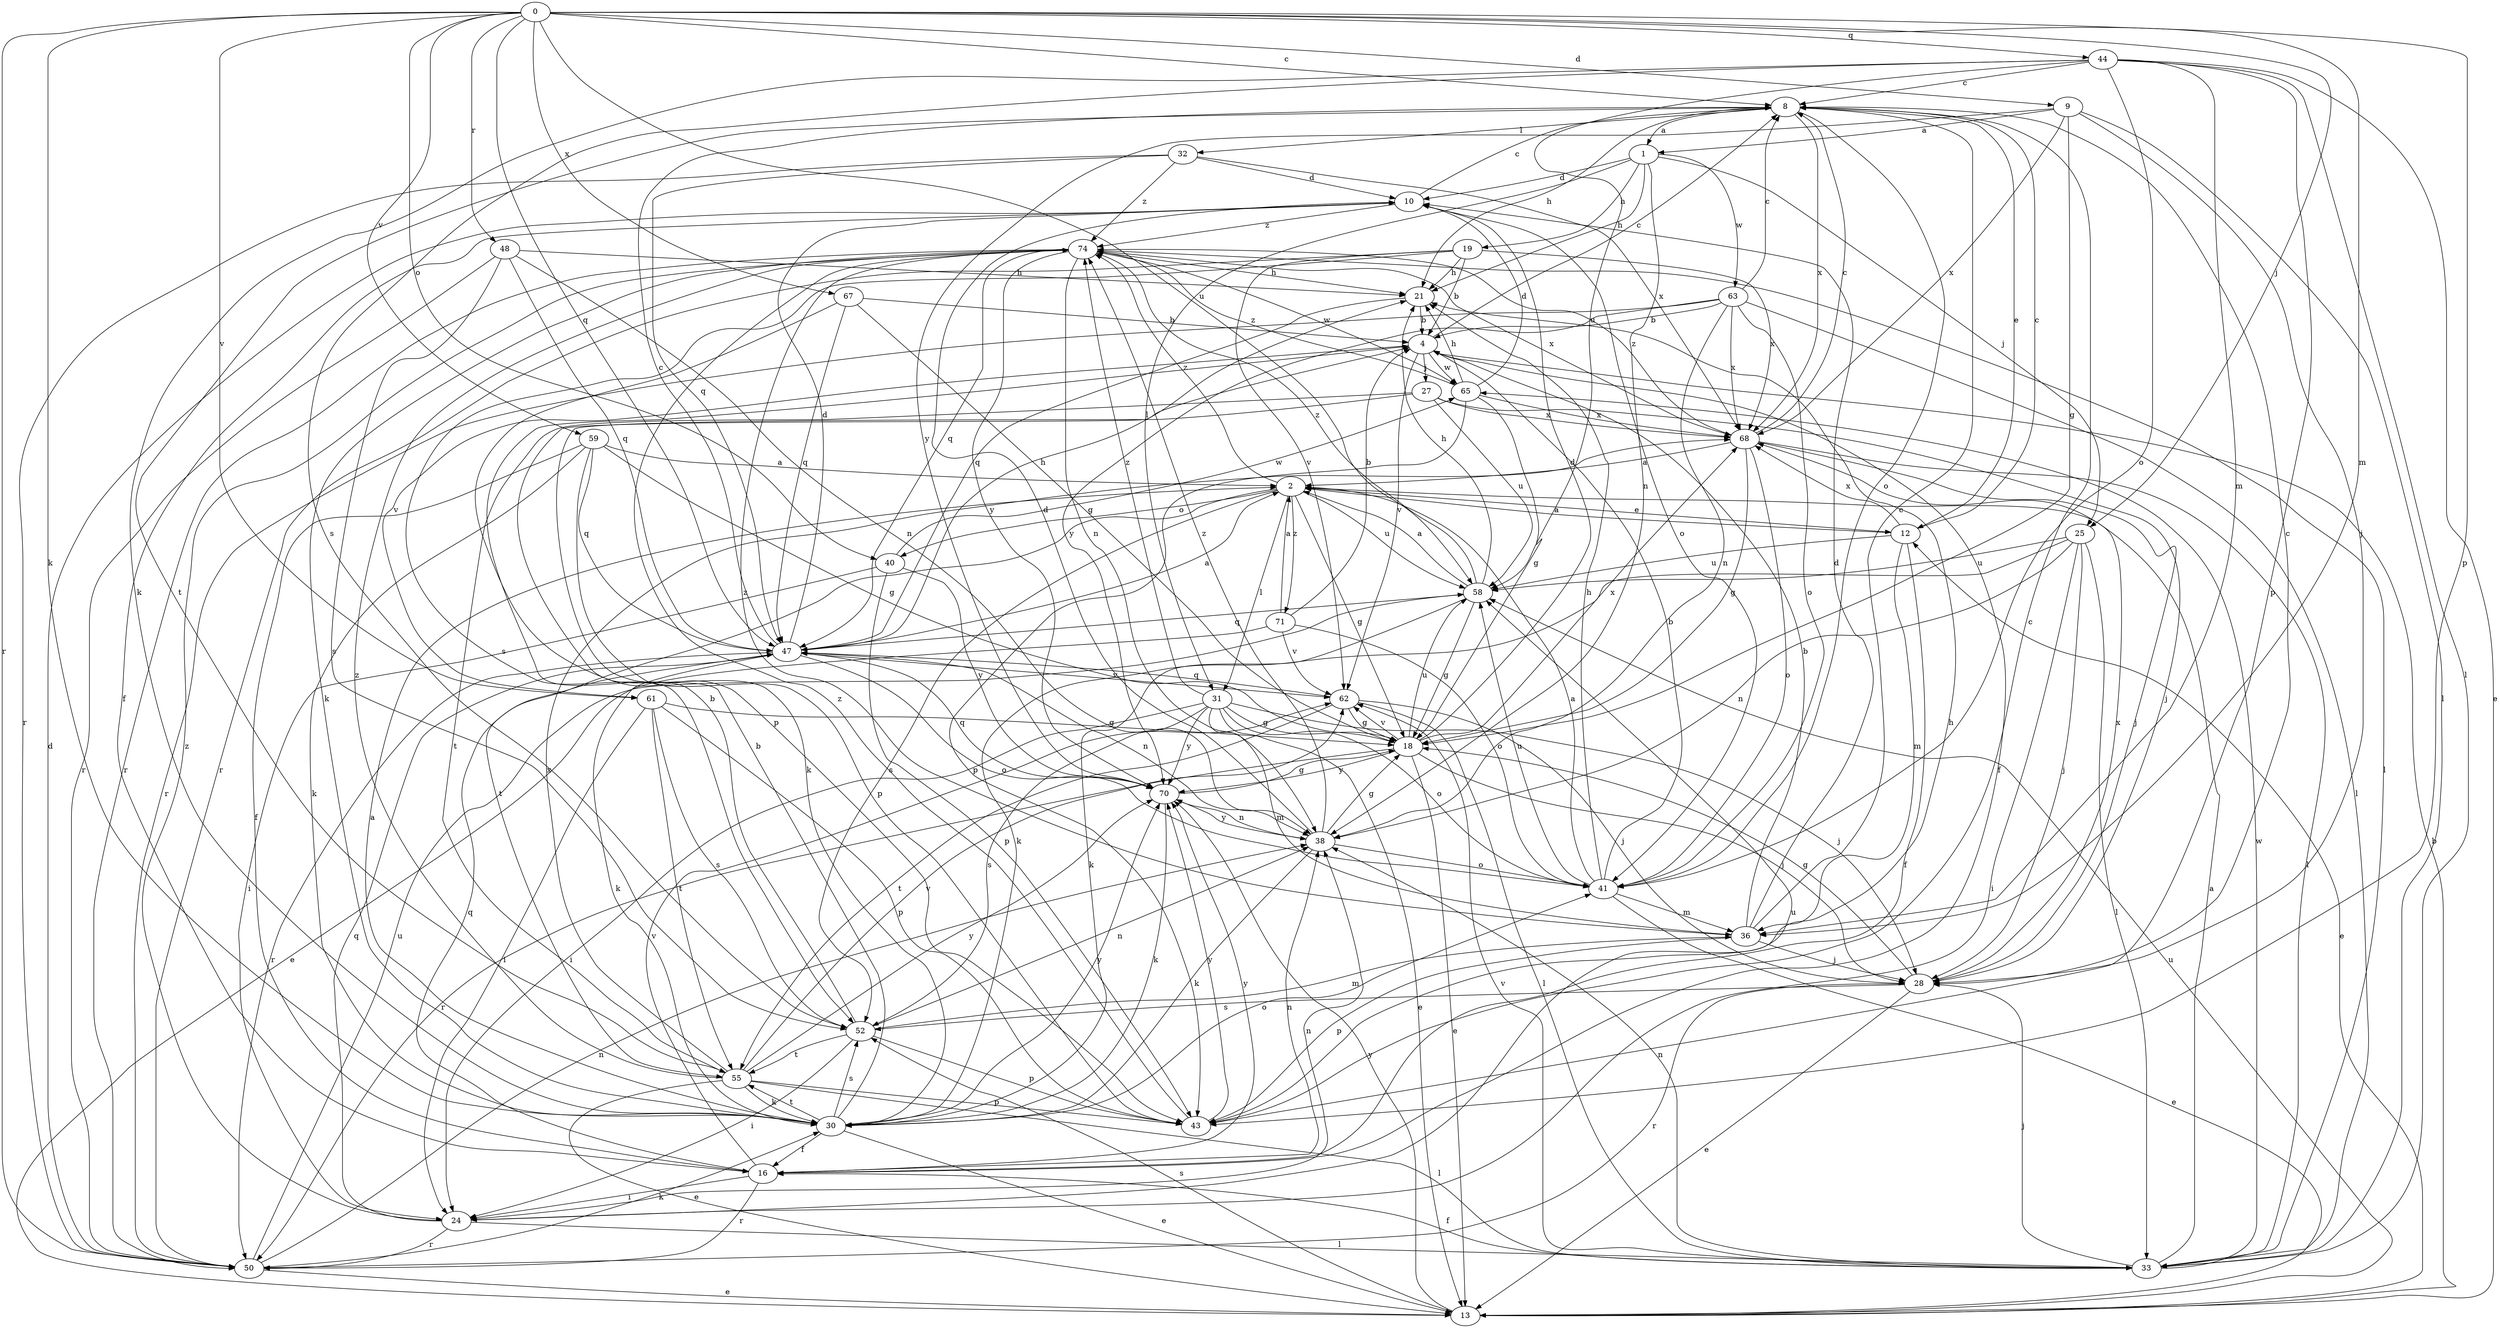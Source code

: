 strict digraph  {
0;
1;
2;
4;
8;
9;
10;
12;
13;
16;
18;
19;
21;
24;
25;
27;
28;
30;
31;
32;
33;
36;
38;
40;
41;
43;
44;
47;
48;
50;
52;
55;
58;
59;
61;
62;
63;
65;
67;
68;
70;
71;
74;
0 -> 8  [label=c];
0 -> 9  [label=d];
0 -> 25  [label=j];
0 -> 30  [label=k];
0 -> 36  [label=m];
0 -> 40  [label=o];
0 -> 43  [label=p];
0 -> 44  [label=q];
0 -> 47  [label=q];
0 -> 48  [label=r];
0 -> 50  [label=r];
0 -> 58  [label=u];
0 -> 59  [label=v];
0 -> 61  [label=v];
0 -> 67  [label=x];
1 -> 10  [label=d];
1 -> 19  [label=h];
1 -> 21  [label=h];
1 -> 25  [label=j];
1 -> 31  [label=l];
1 -> 38  [label=n];
1 -> 63  [label=w];
2 -> 12  [label=e];
2 -> 18  [label=g];
2 -> 31  [label=l];
2 -> 40  [label=o];
2 -> 52  [label=s];
2 -> 55  [label=t];
2 -> 58  [label=u];
2 -> 71  [label=z];
2 -> 74  [label=z];
4 -> 8  [label=c];
4 -> 16  [label=f];
4 -> 27  [label=j];
4 -> 61  [label=v];
4 -> 62  [label=v];
4 -> 65  [label=w];
8 -> 1  [label=a];
8 -> 12  [label=e];
8 -> 21  [label=h];
8 -> 32  [label=l];
8 -> 41  [label=o];
8 -> 55  [label=t];
8 -> 68  [label=x];
9 -> 1  [label=a];
9 -> 18  [label=g];
9 -> 28  [label=j];
9 -> 33  [label=l];
9 -> 68  [label=x];
9 -> 70  [label=y];
10 -> 8  [label=c];
10 -> 16  [label=f];
10 -> 41  [label=o];
10 -> 74  [label=z];
12 -> 2  [label=a];
12 -> 8  [label=c];
12 -> 16  [label=f];
12 -> 36  [label=m];
12 -> 58  [label=u];
12 -> 68  [label=x];
13 -> 4  [label=b];
13 -> 12  [label=e];
13 -> 52  [label=s];
13 -> 58  [label=u];
13 -> 70  [label=y];
16 -> 24  [label=i];
16 -> 38  [label=n];
16 -> 47  [label=q];
16 -> 50  [label=r];
16 -> 62  [label=v];
16 -> 70  [label=y];
18 -> 10  [label=d];
18 -> 13  [label=e];
18 -> 28  [label=j];
18 -> 50  [label=r];
18 -> 58  [label=u];
18 -> 62  [label=v];
18 -> 68  [label=x];
18 -> 70  [label=y];
19 -> 4  [label=b];
19 -> 21  [label=h];
19 -> 50  [label=r];
19 -> 52  [label=s];
19 -> 62  [label=v];
19 -> 68  [label=x];
21 -> 4  [label=b];
21 -> 47  [label=q];
24 -> 33  [label=l];
24 -> 38  [label=n];
24 -> 47  [label=q];
24 -> 50  [label=r];
24 -> 58  [label=u];
24 -> 74  [label=z];
25 -> 24  [label=i];
25 -> 28  [label=j];
25 -> 30  [label=k];
25 -> 33  [label=l];
25 -> 38  [label=n];
25 -> 58  [label=u];
27 -> 28  [label=j];
27 -> 30  [label=k];
27 -> 55  [label=t];
27 -> 58  [label=u];
27 -> 68  [label=x];
28 -> 8  [label=c];
28 -> 13  [label=e];
28 -> 18  [label=g];
28 -> 50  [label=r];
28 -> 52  [label=s];
28 -> 68  [label=x];
30 -> 2  [label=a];
30 -> 4  [label=b];
30 -> 13  [label=e];
30 -> 16  [label=f];
30 -> 41  [label=o];
30 -> 52  [label=s];
30 -> 55  [label=t];
30 -> 70  [label=y];
31 -> 13  [label=e];
31 -> 18  [label=g];
31 -> 24  [label=i];
31 -> 28  [label=j];
31 -> 36  [label=m];
31 -> 41  [label=o];
31 -> 52  [label=s];
31 -> 70  [label=y];
31 -> 74  [label=z];
32 -> 10  [label=d];
32 -> 47  [label=q];
32 -> 50  [label=r];
32 -> 68  [label=x];
32 -> 74  [label=z];
33 -> 2  [label=a];
33 -> 16  [label=f];
33 -> 28  [label=j];
33 -> 38  [label=n];
33 -> 62  [label=v];
33 -> 65  [label=w];
36 -> 4  [label=b];
36 -> 8  [label=c];
36 -> 10  [label=d];
36 -> 28  [label=j];
36 -> 43  [label=p];
36 -> 74  [label=z];
38 -> 10  [label=d];
38 -> 18  [label=g];
38 -> 30  [label=k];
38 -> 41  [label=o];
38 -> 70  [label=y];
38 -> 74  [label=z];
40 -> 24  [label=i];
40 -> 43  [label=p];
40 -> 65  [label=w];
40 -> 70  [label=y];
41 -> 2  [label=a];
41 -> 4  [label=b];
41 -> 13  [label=e];
41 -> 21  [label=h];
41 -> 36  [label=m];
41 -> 58  [label=u];
43 -> 8  [label=c];
43 -> 21  [label=h];
43 -> 70  [label=y];
43 -> 74  [label=z];
44 -> 8  [label=c];
44 -> 13  [label=e];
44 -> 30  [label=k];
44 -> 33  [label=l];
44 -> 36  [label=m];
44 -> 41  [label=o];
44 -> 43  [label=p];
44 -> 52  [label=s];
44 -> 58  [label=u];
47 -> 2  [label=a];
47 -> 8  [label=c];
47 -> 10  [label=d];
47 -> 21  [label=h];
47 -> 30  [label=k];
47 -> 38  [label=n];
47 -> 41  [label=o];
47 -> 50  [label=r];
47 -> 62  [label=v];
48 -> 21  [label=h];
48 -> 38  [label=n];
48 -> 47  [label=q];
48 -> 50  [label=r];
48 -> 52  [label=s];
50 -> 10  [label=d];
50 -> 13  [label=e];
50 -> 30  [label=k];
50 -> 38  [label=n];
50 -> 58  [label=u];
52 -> 4  [label=b];
52 -> 24  [label=i];
52 -> 36  [label=m];
52 -> 38  [label=n];
52 -> 43  [label=p];
52 -> 55  [label=t];
55 -> 13  [label=e];
55 -> 30  [label=k];
55 -> 33  [label=l];
55 -> 43  [label=p];
55 -> 62  [label=v];
55 -> 68  [label=x];
55 -> 70  [label=y];
55 -> 74  [label=z];
58 -> 2  [label=a];
58 -> 18  [label=g];
58 -> 21  [label=h];
58 -> 30  [label=k];
58 -> 47  [label=q];
58 -> 74  [label=z];
59 -> 2  [label=a];
59 -> 16  [label=f];
59 -> 18  [label=g];
59 -> 30  [label=k];
59 -> 43  [label=p];
59 -> 47  [label=q];
61 -> 18  [label=g];
61 -> 24  [label=i];
61 -> 43  [label=p];
61 -> 52  [label=s];
61 -> 55  [label=t];
62 -> 18  [label=g];
62 -> 28  [label=j];
62 -> 33  [label=l];
62 -> 47  [label=q];
62 -> 55  [label=t];
63 -> 4  [label=b];
63 -> 8  [label=c];
63 -> 33  [label=l];
63 -> 38  [label=n];
63 -> 41  [label=o];
63 -> 50  [label=r];
63 -> 68  [label=x];
63 -> 70  [label=y];
65 -> 10  [label=d];
65 -> 18  [label=g];
65 -> 21  [label=h];
65 -> 43  [label=p];
65 -> 68  [label=x];
65 -> 74  [label=z];
67 -> 4  [label=b];
67 -> 18  [label=g];
67 -> 43  [label=p];
67 -> 47  [label=q];
68 -> 2  [label=a];
68 -> 8  [label=c];
68 -> 18  [label=g];
68 -> 28  [label=j];
68 -> 33  [label=l];
68 -> 41  [label=o];
68 -> 74  [label=z];
70 -> 18  [label=g];
70 -> 30  [label=k];
70 -> 38  [label=n];
70 -> 47  [label=q];
71 -> 2  [label=a];
71 -> 4  [label=b];
71 -> 13  [label=e];
71 -> 41  [label=o];
71 -> 62  [label=v];
74 -> 21  [label=h];
74 -> 30  [label=k];
74 -> 33  [label=l];
74 -> 38  [label=n];
74 -> 47  [label=q];
74 -> 50  [label=r];
74 -> 65  [label=w];
74 -> 68  [label=x];
74 -> 70  [label=y];
}
